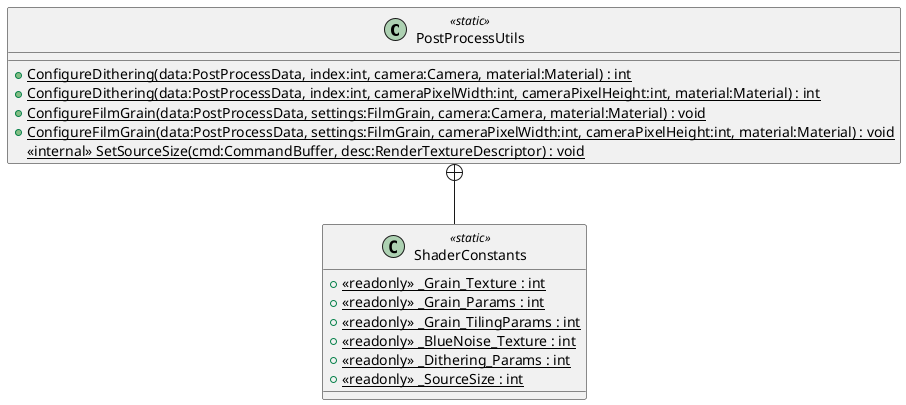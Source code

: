 @startuml
class PostProcessUtils <<static>> {
    + {static} ConfigureDithering(data:PostProcessData, index:int, camera:Camera, material:Material) : int
    + {static} ConfigureDithering(data:PostProcessData, index:int, cameraPixelWidth:int, cameraPixelHeight:int, material:Material) : int
    + {static} ConfigureFilmGrain(data:PostProcessData, settings:FilmGrain, camera:Camera, material:Material) : void
    + {static} ConfigureFilmGrain(data:PostProcessData, settings:FilmGrain, cameraPixelWidth:int, cameraPixelHeight:int, material:Material) : void
    <<internal>> {static} SetSourceSize(cmd:CommandBuffer, desc:RenderTextureDescriptor) : void
}
class ShaderConstants <<static>> {
    + {static} <<readonly>> _Grain_Texture : int
    + {static} <<readonly>> _Grain_Params : int
    + {static} <<readonly>> _Grain_TilingParams : int
    + {static} <<readonly>> _BlueNoise_Texture : int
    + {static} <<readonly>> _Dithering_Params : int
    + {static} <<readonly>> _SourceSize : int
}
PostProcessUtils +-- ShaderConstants
@enduml
